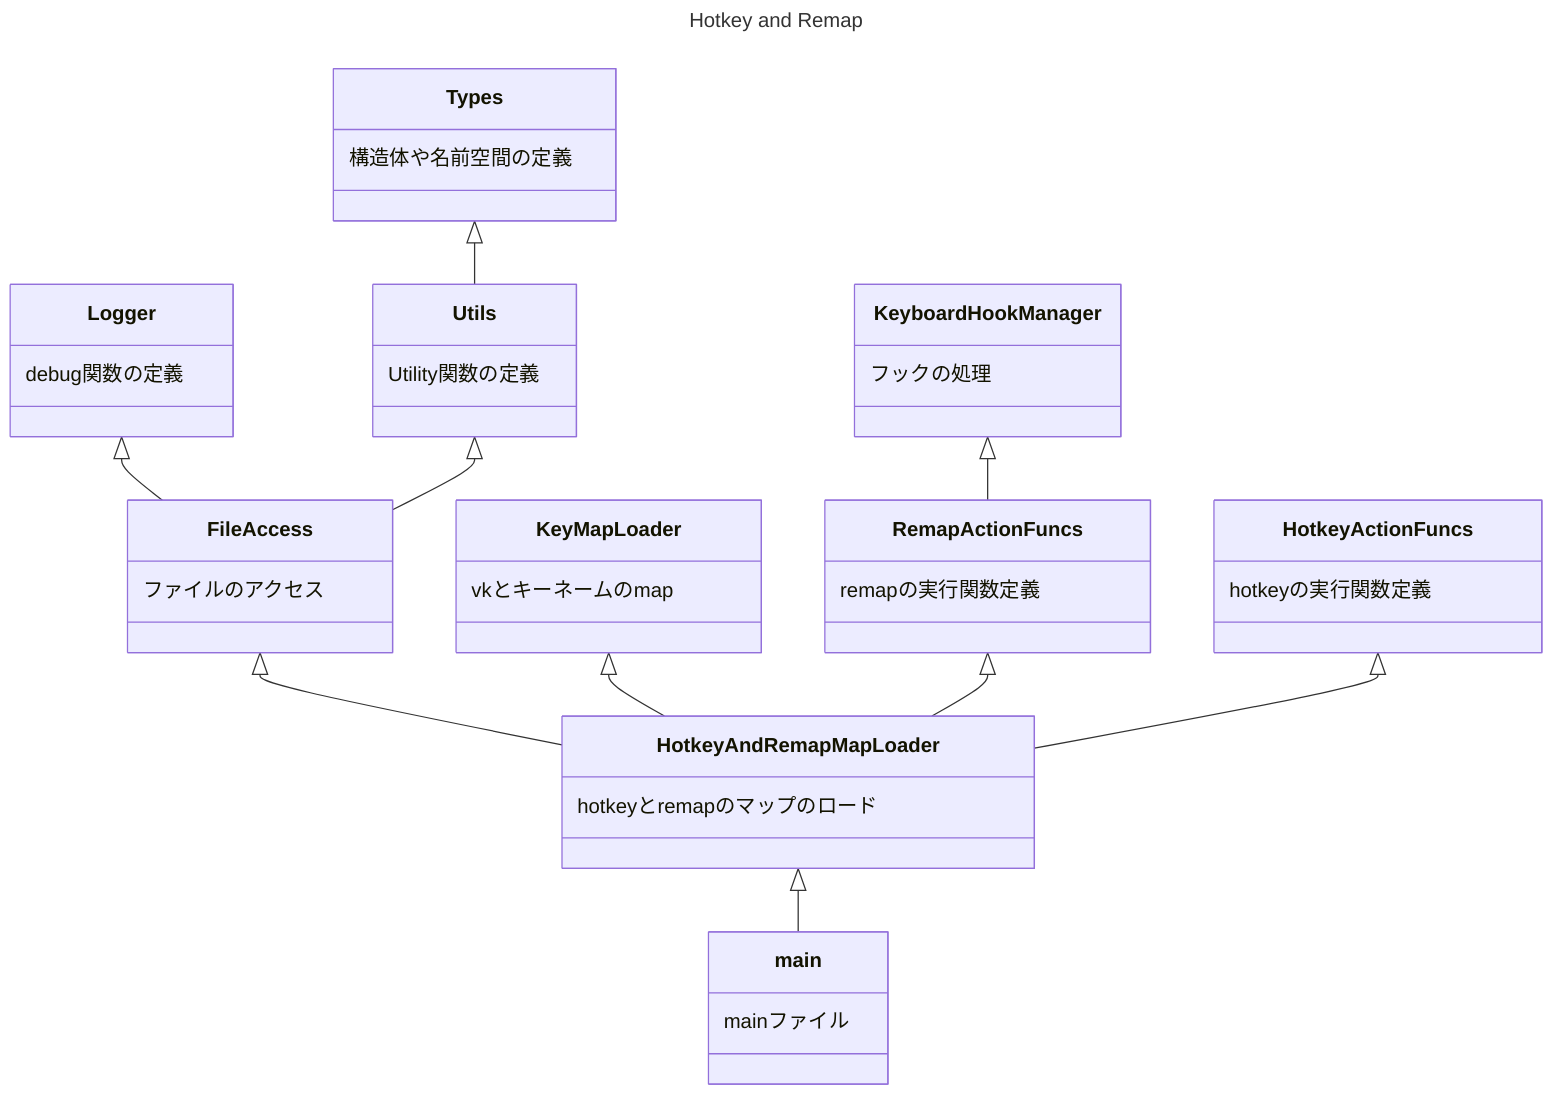 ---
title: Hotkey and Remap
---
classDiagram
direction TB
    class FileAccess {
	    ファイルのアクセス
    }
    class HotkeyAndRemapMapLoader {
      hotkeyとremapのマップのロード
    }
    class KeyMapLoader {
      vkとキーネームのmap
    }
    class KeyboardHookManager {
      フックの処理
    }
    class HotkeyActionFuncs {
      hotkeyの実行関数定義
    }
    class RemapActionFuncs {
      remapの実行関数定義
    }
    class Logger {
      debug関数の定義
    }
    class Utils {
      Utility関数の定義
    }
    class Types {
      構造体や名前空間の定義
    }
    class main {
      mainファイル
    }
  
    FileAccess <|-- HotkeyAndRemapMapLoader
    KeyMapLoader <|-- HotkeyAndRemapMapLoader
    KeyboardHookManager<|-- RemapActionFuncs
    RemapActionFuncs<|-- HotkeyAndRemapMapLoader
    HotkeyActionFuncs <|-- HotkeyAndRemapMapLoader
    HotkeyAndRemapMapLoader <|-- main
    Logger <|-- FileAccess
    Utils <|-- FileAccess
    Types <|-- Utils